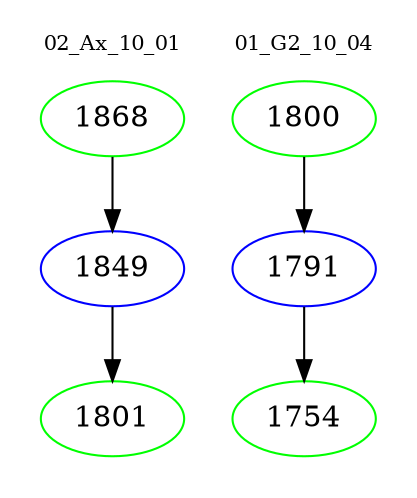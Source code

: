 digraph{
subgraph cluster_0 {
color = white
label = "02_Ax_10_01";
fontsize=10;
T0_1868 [label="1868", color="green"]
T0_1868 -> T0_1849 [color="black"]
T0_1849 [label="1849", color="blue"]
T0_1849 -> T0_1801 [color="black"]
T0_1801 [label="1801", color="green"]
}
subgraph cluster_1 {
color = white
label = "01_G2_10_04";
fontsize=10;
T1_1800 [label="1800", color="green"]
T1_1800 -> T1_1791 [color="black"]
T1_1791 [label="1791", color="blue"]
T1_1791 -> T1_1754 [color="black"]
T1_1754 [label="1754", color="green"]
}
}
